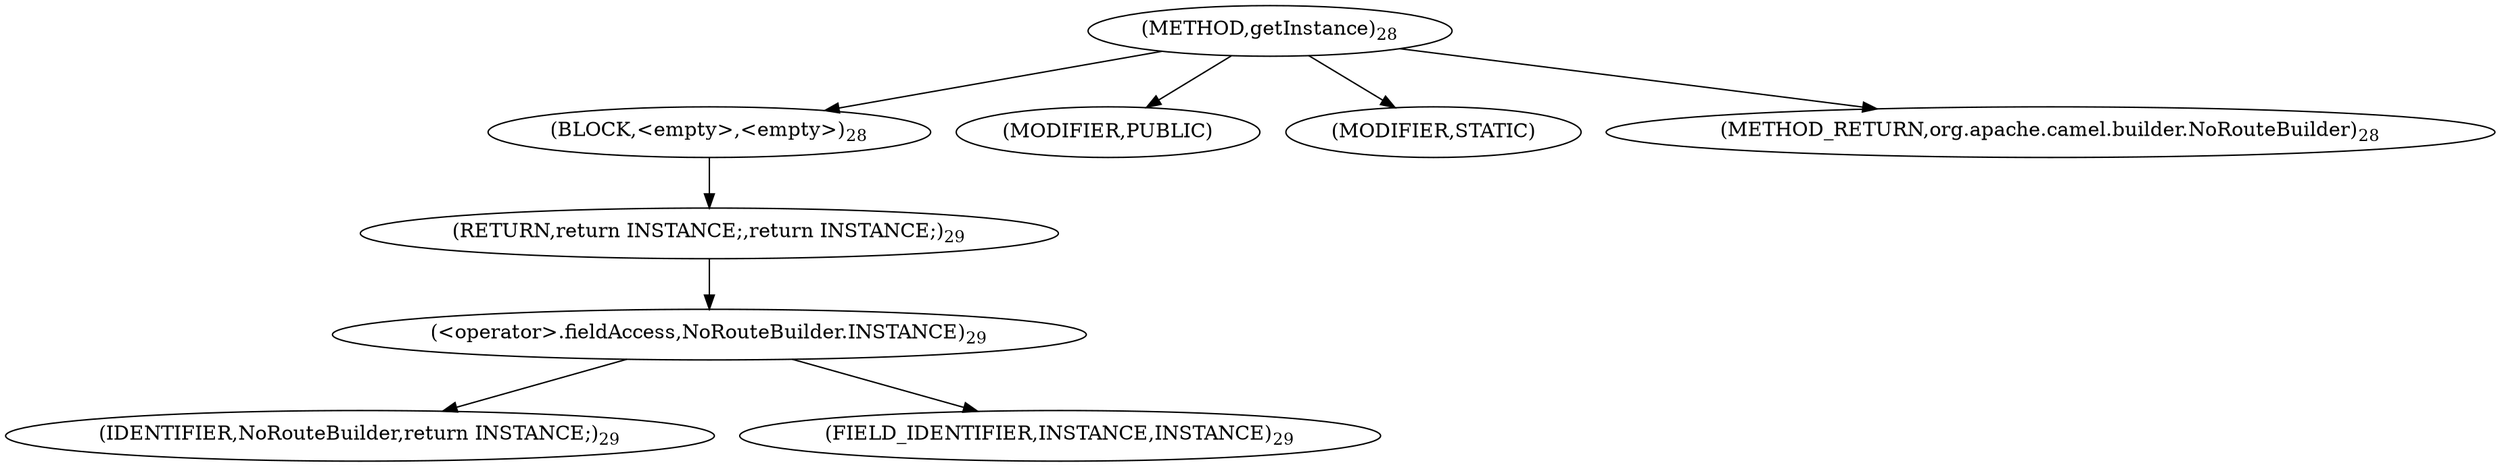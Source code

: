 digraph "getInstance" {  
"11" [label = <(METHOD,getInstance)<SUB>28</SUB>> ]
"12" [label = <(BLOCK,&lt;empty&gt;,&lt;empty&gt;)<SUB>28</SUB>> ]
"13" [label = <(RETURN,return INSTANCE;,return INSTANCE;)<SUB>29</SUB>> ]
"14" [label = <(&lt;operator&gt;.fieldAccess,NoRouteBuilder.INSTANCE)<SUB>29</SUB>> ]
"15" [label = <(IDENTIFIER,NoRouteBuilder,return INSTANCE;)<SUB>29</SUB>> ]
"16" [label = <(FIELD_IDENTIFIER,INSTANCE,INSTANCE)<SUB>29</SUB>> ]
"17" [label = <(MODIFIER,PUBLIC)> ]
"18" [label = <(MODIFIER,STATIC)> ]
"19" [label = <(METHOD_RETURN,org.apache.camel.builder.NoRouteBuilder)<SUB>28</SUB>> ]
  "11" -> "12" 
  "11" -> "17" 
  "11" -> "18" 
  "11" -> "19" 
  "12" -> "13" 
  "13" -> "14" 
  "14" -> "15" 
  "14" -> "16" 
}
